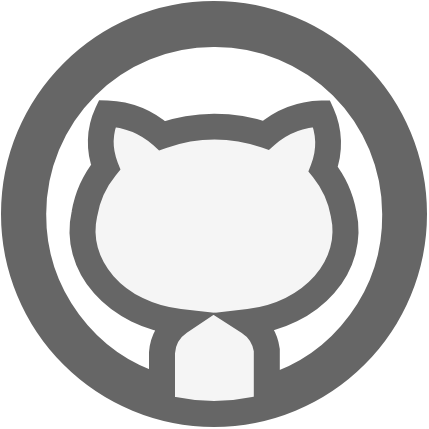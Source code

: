 <mxfile compressed="false" version="14.0.1" type="device">
  <diagram id="ivhsDYYPdczsc3vVxfjd" name="Page-1">
    <mxGraphModel dx="1815" dy="755" grid="1" gridSize="10" guides="1" tooltips="1" connect="1" arrows="1" fold="1" page="1" pageScale="1" pageWidth="900" pageHeight="1600" math="0" shadow="0">
      <root>
        <mxCell id="0" />
        <mxCell id="1" parent="0" />
        <mxCell id="NumlEiOtyFfbM9nNR2kI-29" value="" style="verticalLabelPosition=bottom;html=1;verticalAlign=top;align=center;strokeColor=#666666;fillColor=#f5f5f5;shape=mxgraph.azure.github_code;pointerEvents=1;rounded=1;shadow=0;glass=0;sketch=0;strokeWidth=13;fontColor=#333333;" vertex="1" parent="1">
          <mxGeometry x="-860" y="30" width="200" height="200" as="geometry" />
        </mxCell>
      </root>
    </mxGraphModel>
  </diagram>
</mxfile>
